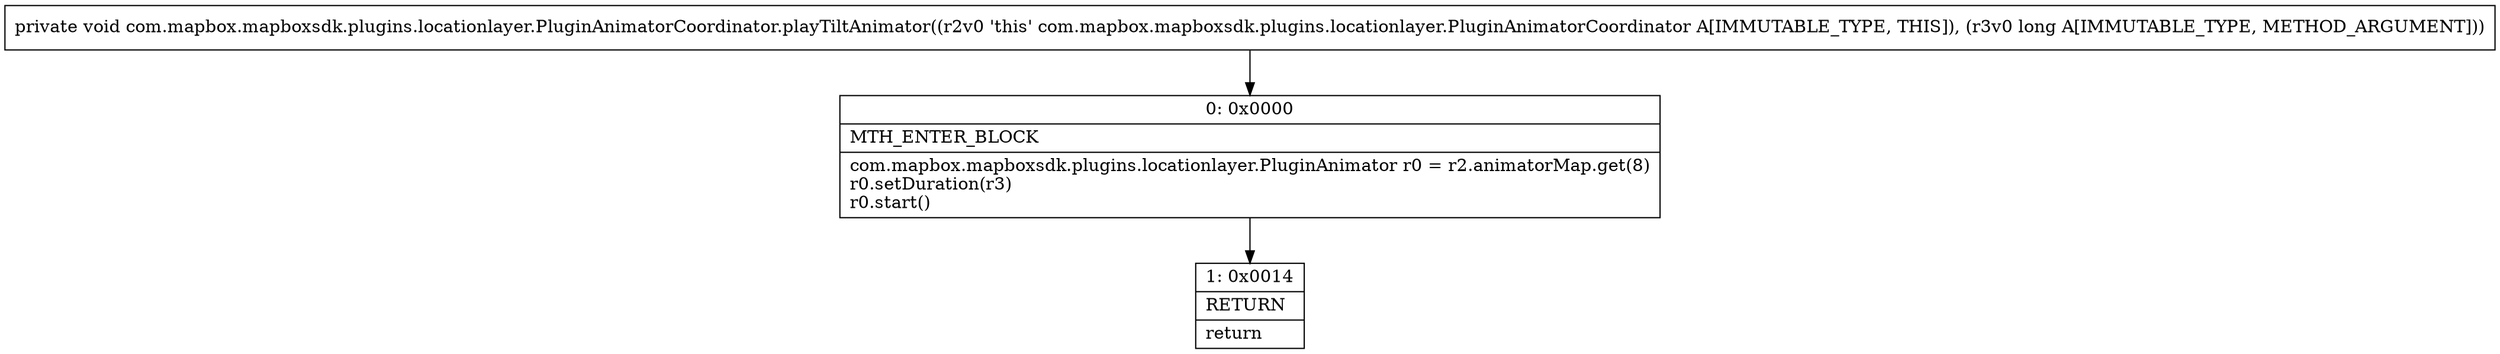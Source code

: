digraph "CFG forcom.mapbox.mapboxsdk.plugins.locationlayer.PluginAnimatorCoordinator.playTiltAnimator(J)V" {
Node_0 [shape=record,label="{0\:\ 0x0000|MTH_ENTER_BLOCK\l|com.mapbox.mapboxsdk.plugins.locationlayer.PluginAnimator r0 = r2.animatorMap.get(8)\lr0.setDuration(r3)\lr0.start()\l}"];
Node_1 [shape=record,label="{1\:\ 0x0014|RETURN\l|return\l}"];
MethodNode[shape=record,label="{private void com.mapbox.mapboxsdk.plugins.locationlayer.PluginAnimatorCoordinator.playTiltAnimator((r2v0 'this' com.mapbox.mapboxsdk.plugins.locationlayer.PluginAnimatorCoordinator A[IMMUTABLE_TYPE, THIS]), (r3v0 long A[IMMUTABLE_TYPE, METHOD_ARGUMENT])) }"];
MethodNode -> Node_0;
Node_0 -> Node_1;
}


